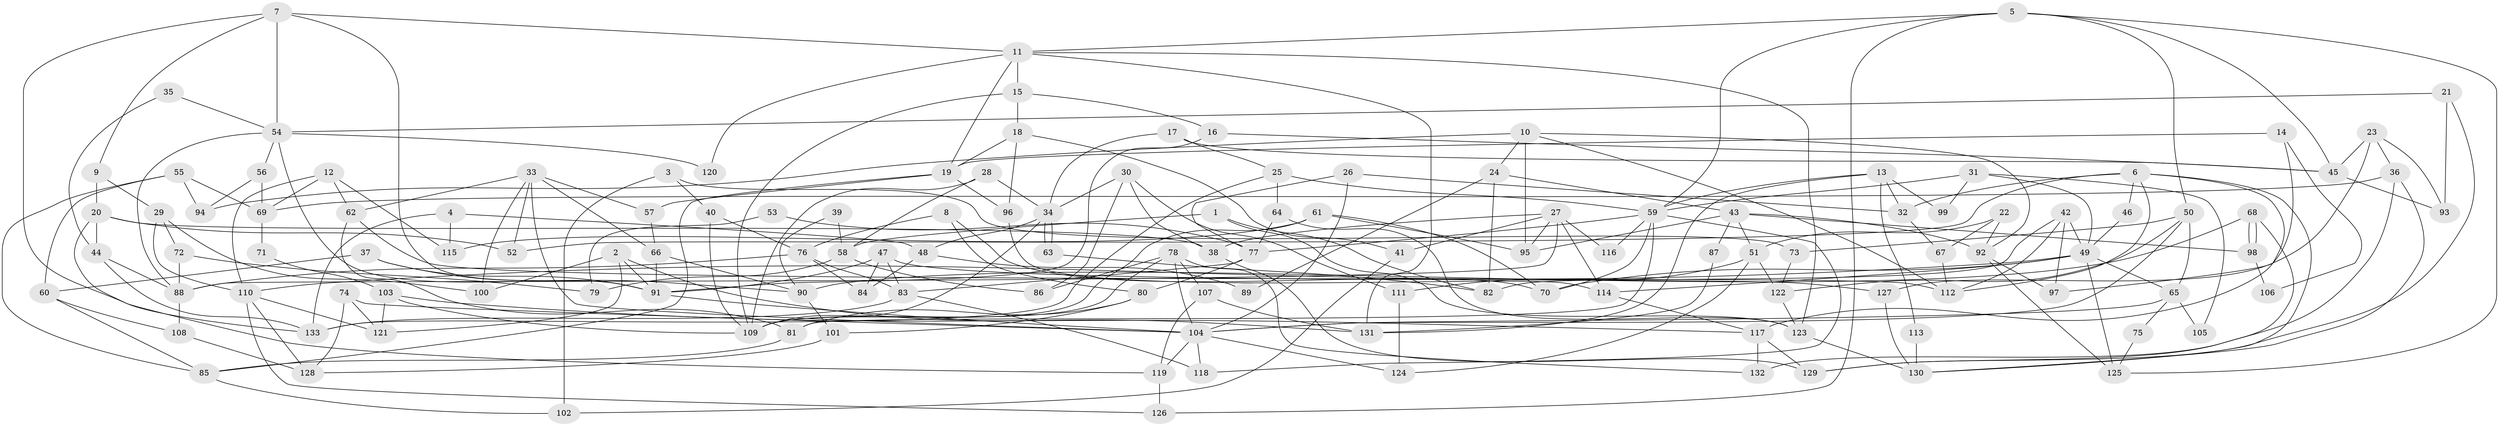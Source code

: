 // Generated by graph-tools (version 1.1) at 2025/26/03/09/25 03:26:14]
// undirected, 133 vertices, 266 edges
graph export_dot {
graph [start="1"]
  node [color=gray90,style=filled];
  1;
  2;
  3;
  4;
  5;
  6;
  7;
  8;
  9;
  10;
  11;
  12;
  13;
  14;
  15;
  16;
  17;
  18;
  19;
  20;
  21;
  22;
  23;
  24;
  25;
  26;
  27;
  28;
  29;
  30;
  31;
  32;
  33;
  34;
  35;
  36;
  37;
  38;
  39;
  40;
  41;
  42;
  43;
  44;
  45;
  46;
  47;
  48;
  49;
  50;
  51;
  52;
  53;
  54;
  55;
  56;
  57;
  58;
  59;
  60;
  61;
  62;
  63;
  64;
  65;
  66;
  67;
  68;
  69;
  70;
  71;
  72;
  73;
  74;
  75;
  76;
  77;
  78;
  79;
  80;
  81;
  82;
  83;
  84;
  85;
  86;
  87;
  88;
  89;
  90;
  91;
  92;
  93;
  94;
  95;
  96;
  97;
  98;
  99;
  100;
  101;
  102;
  103;
  104;
  105;
  106;
  107;
  108;
  109;
  110;
  111;
  112;
  113;
  114;
  115;
  116;
  117;
  118;
  119;
  120;
  121;
  122;
  123;
  124;
  125;
  126;
  127;
  128;
  129;
  130;
  131;
  132;
  133;
  1 -- 58;
  1 -- 123;
  1 -- 82;
  2 -- 131;
  2 -- 121;
  2 -- 91;
  2 -- 100;
  3 -- 40;
  3 -- 73;
  3 -- 102;
  4 -- 48;
  4 -- 115;
  4 -- 133;
  5 -- 11;
  5 -- 50;
  5 -- 45;
  5 -- 59;
  5 -- 125;
  5 -- 126;
  6 -- 52;
  6 -- 112;
  6 -- 32;
  6 -- 46;
  6 -- 117;
  6 -- 130;
  7 -- 91;
  7 -- 133;
  7 -- 9;
  7 -- 11;
  7 -- 54;
  8 -- 80;
  8 -- 70;
  8 -- 76;
  9 -- 29;
  9 -- 20;
  10 -- 95;
  10 -- 112;
  10 -- 24;
  10 -- 92;
  10 -- 94;
  11 -- 15;
  11 -- 19;
  11 -- 120;
  11 -- 123;
  11 -- 131;
  12 -- 69;
  12 -- 62;
  12 -- 110;
  12 -- 115;
  13 -- 131;
  13 -- 59;
  13 -- 32;
  13 -- 99;
  13 -- 113;
  14 -- 19;
  14 -- 97;
  14 -- 106;
  15 -- 16;
  15 -- 18;
  15 -- 109;
  16 -- 45;
  16 -- 91;
  17 -- 25;
  17 -- 45;
  17 -- 34;
  18 -- 19;
  18 -- 41;
  18 -- 96;
  19 -- 96;
  19 -- 57;
  19 -- 85;
  20 -- 44;
  20 -- 38;
  20 -- 52;
  20 -- 119;
  21 -- 129;
  21 -- 54;
  21 -- 93;
  22 -- 92;
  22 -- 67;
  22 -- 51;
  23 -- 36;
  23 -- 45;
  23 -- 93;
  23 -- 127;
  24 -- 43;
  24 -- 82;
  24 -- 89;
  25 -- 59;
  25 -- 64;
  25 -- 133;
  26 -- 32;
  26 -- 104;
  26 -- 77;
  27 -- 88;
  27 -- 38;
  27 -- 41;
  27 -- 95;
  27 -- 114;
  27 -- 116;
  28 -- 34;
  28 -- 109;
  28 -- 58;
  29 -- 110;
  29 -- 100;
  29 -- 72;
  30 -- 34;
  30 -- 38;
  30 -- 86;
  30 -- 111;
  31 -- 59;
  31 -- 49;
  31 -- 99;
  31 -- 105;
  32 -- 67;
  33 -- 66;
  33 -- 104;
  33 -- 52;
  33 -- 57;
  33 -- 62;
  33 -- 100;
  34 -- 63;
  34 -- 63;
  34 -- 48;
  34 -- 109;
  35 -- 44;
  35 -- 54;
  36 -- 132;
  36 -- 130;
  36 -- 69;
  37 -- 91;
  37 -- 60;
  37 -- 90;
  38 -- 129;
  39 -- 58;
  39 -- 90;
  40 -- 76;
  40 -- 109;
  41 -- 102;
  42 -- 49;
  42 -- 82;
  42 -- 97;
  42 -- 112;
  43 -- 95;
  43 -- 51;
  43 -- 87;
  43 -- 92;
  43 -- 98;
  44 -- 133;
  44 -- 88;
  45 -- 93;
  46 -- 49;
  47 -- 91;
  47 -- 83;
  47 -- 84;
  47 -- 127;
  48 -- 84;
  48 -- 89;
  49 -- 110;
  49 -- 125;
  49 -- 65;
  49 -- 70;
  49 -- 114;
  50 -- 122;
  50 -- 65;
  50 -- 73;
  50 -- 104;
  51 -- 124;
  51 -- 111;
  51 -- 122;
  53 -- 79;
  53 -- 77;
  54 -- 91;
  54 -- 56;
  54 -- 88;
  54 -- 120;
  55 -- 94;
  55 -- 85;
  55 -- 60;
  55 -- 69;
  56 -- 69;
  56 -- 94;
  57 -- 66;
  58 -- 86;
  58 -- 79;
  59 -- 77;
  59 -- 70;
  59 -- 81;
  59 -- 116;
  59 -- 118;
  60 -- 85;
  60 -- 108;
  61 -- 70;
  61 -- 109;
  61 -- 95;
  61 -- 115;
  62 -- 81;
  62 -- 112;
  63 -- 82;
  64 -- 123;
  64 -- 77;
  65 -- 104;
  65 -- 75;
  65 -- 105;
  66 -- 91;
  66 -- 90;
  67 -- 112;
  68 -- 90;
  68 -- 98;
  68 -- 98;
  68 -- 129;
  69 -- 71;
  71 -- 103;
  72 -- 88;
  72 -- 79;
  73 -- 122;
  74 -- 104;
  74 -- 121;
  74 -- 128;
  75 -- 125;
  76 -- 88;
  76 -- 83;
  76 -- 84;
  77 -- 83;
  77 -- 80;
  78 -- 109;
  78 -- 104;
  78 -- 86;
  78 -- 107;
  78 -- 132;
  80 -- 101;
  80 -- 81;
  81 -- 85;
  83 -- 133;
  83 -- 118;
  85 -- 102;
  87 -- 131;
  88 -- 108;
  90 -- 101;
  91 -- 104;
  92 -- 97;
  92 -- 125;
  96 -- 114;
  98 -- 106;
  101 -- 128;
  103 -- 117;
  103 -- 109;
  103 -- 121;
  104 -- 118;
  104 -- 119;
  104 -- 124;
  107 -- 119;
  107 -- 131;
  108 -- 128;
  110 -- 126;
  110 -- 121;
  110 -- 128;
  111 -- 124;
  113 -- 130;
  114 -- 117;
  117 -- 129;
  117 -- 132;
  119 -- 126;
  122 -- 123;
  123 -- 130;
  127 -- 130;
}
